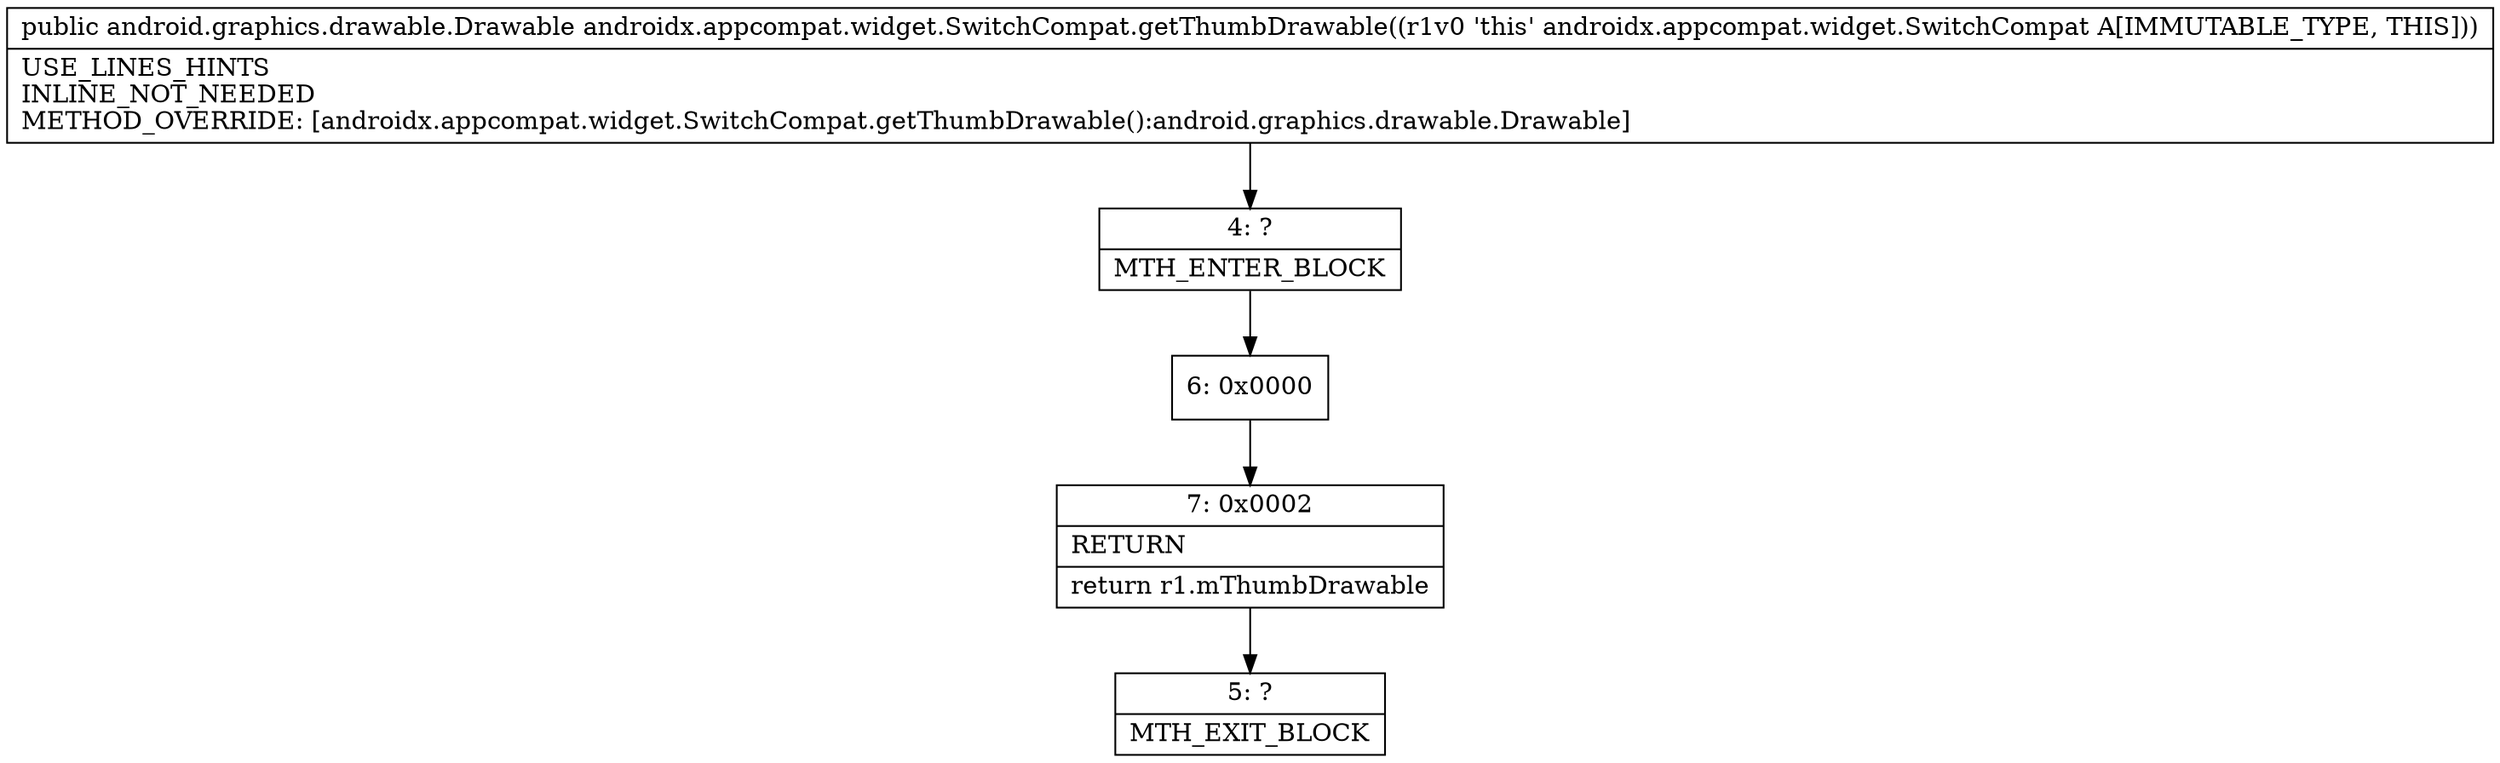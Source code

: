 digraph "CFG forandroidx.appcompat.widget.SwitchCompat.getThumbDrawable()Landroid\/graphics\/drawable\/Drawable;" {
Node_4 [shape=record,label="{4\:\ ?|MTH_ENTER_BLOCK\l}"];
Node_6 [shape=record,label="{6\:\ 0x0000}"];
Node_7 [shape=record,label="{7\:\ 0x0002|RETURN\l|return r1.mThumbDrawable\l}"];
Node_5 [shape=record,label="{5\:\ ?|MTH_EXIT_BLOCK\l}"];
MethodNode[shape=record,label="{public android.graphics.drawable.Drawable androidx.appcompat.widget.SwitchCompat.getThumbDrawable((r1v0 'this' androidx.appcompat.widget.SwitchCompat A[IMMUTABLE_TYPE, THIS]))  | USE_LINES_HINTS\lINLINE_NOT_NEEDED\lMETHOD_OVERRIDE: [androidx.appcompat.widget.SwitchCompat.getThumbDrawable():android.graphics.drawable.Drawable]\l}"];
MethodNode -> Node_4;Node_4 -> Node_6;
Node_6 -> Node_7;
Node_7 -> Node_5;
}

